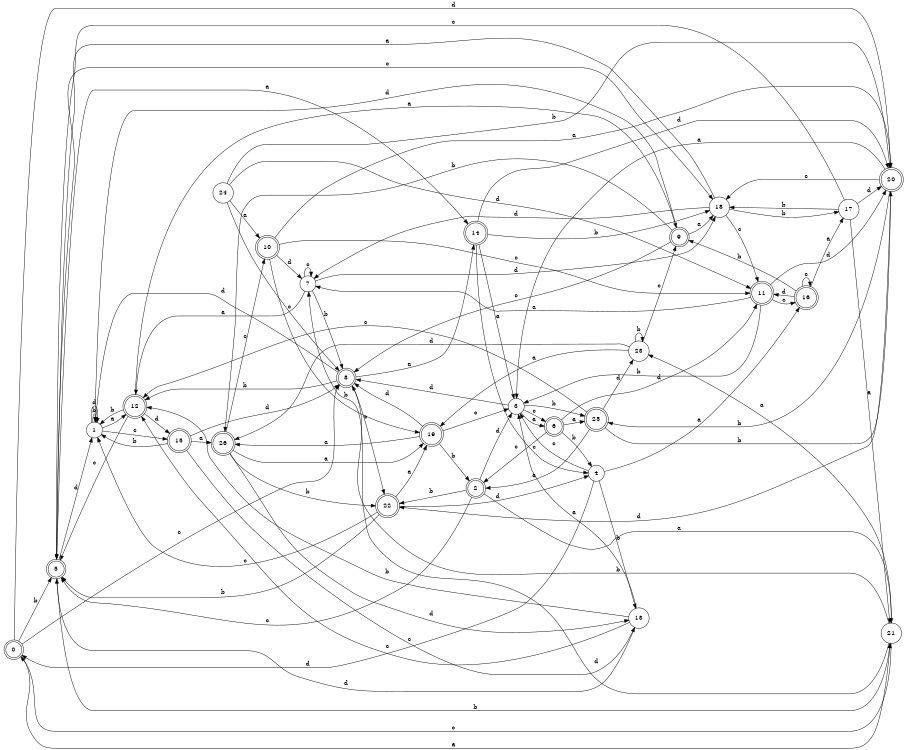 digraph n22_3 {
__start0 [label="" shape="none"];

rankdir=LR;
size="8,5";

s0 [style="rounded,filled", color="black", fillcolor="white" shape="doublecircle", label="0"];
s1 [style="filled", color="black", fillcolor="white" shape="circle", label="1"];
s2 [style="rounded,filled", color="black", fillcolor="white" shape="doublecircle", label="2"];
s3 [style="filled", color="black", fillcolor="white" shape="circle", label="3"];
s4 [style="filled", color="black", fillcolor="white" shape="circle", label="4"];
s5 [style="rounded,filled", color="black", fillcolor="white" shape="doublecircle", label="5"];
s6 [style="rounded,filled", color="black", fillcolor="white" shape="doublecircle", label="6"];
s7 [style="filled", color="black", fillcolor="white" shape="circle", label="7"];
s8 [style="rounded,filled", color="black", fillcolor="white" shape="doublecircle", label="8"];
s9 [style="rounded,filled", color="black", fillcolor="white" shape="doublecircle", label="9"];
s10 [style="rounded,filled", color="black", fillcolor="white" shape="doublecircle", label="10"];
s11 [style="rounded,filled", color="black", fillcolor="white" shape="doublecircle", label="11"];
s12 [style="rounded,filled", color="black", fillcolor="white" shape="doublecircle", label="12"];
s13 [style="filled", color="black", fillcolor="white" shape="circle", label="13"];
s14 [style="rounded,filled", color="black", fillcolor="white" shape="doublecircle", label="14"];
s15 [style="rounded,filled", color="black", fillcolor="white" shape="doublecircle", label="15"];
s16 [style="rounded,filled", color="black", fillcolor="white" shape="doublecircle", label="16"];
s17 [style="filled", color="black", fillcolor="white" shape="circle", label="17"];
s18 [style="filled", color="black", fillcolor="white" shape="circle", label="18"];
s19 [style="rounded,filled", color="black", fillcolor="white" shape="doublecircle", label="19"];
s20 [style="rounded,filled", color="black", fillcolor="white" shape="doublecircle", label="20"];
s21 [style="filled", color="black", fillcolor="white" shape="circle", label="21"];
s22 [style="rounded,filled", color="black", fillcolor="white" shape="doublecircle", label="22"];
s23 [style="filled", color="black", fillcolor="white" shape="circle", label="23"];
s24 [style="filled", color="black", fillcolor="white" shape="circle", label="24"];
s25 [style="rounded,filled", color="black", fillcolor="white" shape="doublecircle", label="25"];
s26 [style="rounded,filled", color="black", fillcolor="white" shape="doublecircle", label="26"];
s0 -> s21 [label="a"];
s0 -> s5 [label="b"];
s0 -> s8 [label="c"];
s0 -> s20 [label="d"];
s1 -> s12 [label="a"];
s1 -> s1 [label="b"];
s1 -> s15 [label="c"];
s1 -> s1 [label="d"];
s2 -> s21 [label="a"];
s2 -> s22 [label="b"];
s2 -> s5 [label="c"];
s2 -> s3 [label="d"];
s3 -> s6 [label="a"];
s3 -> s25 [label="b"];
s3 -> s6 [label="c"];
s3 -> s8 [label="d"];
s4 -> s16 [label="a"];
s4 -> s13 [label="b"];
s4 -> s3 [label="c"];
s4 -> s0 [label="d"];
s5 -> s14 [label="a"];
s5 -> s21 [label="b"];
s5 -> s18 [label="c"];
s5 -> s1 [label="d"];
s6 -> s25 [label="a"];
s6 -> s4 [label="b"];
s6 -> s2 [label="c"];
s6 -> s11 [label="d"];
s7 -> s12 [label="a"];
s7 -> s8 [label="b"];
s7 -> s7 [label="c"];
s7 -> s18 [label="d"];
s8 -> s14 [label="a"];
s8 -> s12 [label="b"];
s8 -> s22 [label="c"];
s8 -> s1 [label="d"];
s9 -> s18 [label="a"];
s9 -> s26 [label="b"];
s9 -> s8 [label="c"];
s9 -> s1 [label="d"];
s10 -> s20 [label="a"];
s10 -> s19 [label="b"];
s10 -> s11 [label="c"];
s10 -> s7 [label="d"];
s11 -> s7 [label="a"];
s11 -> s3 [label="b"];
s11 -> s16 [label="c"];
s11 -> s20 [label="d"];
s12 -> s9 [label="a"];
s12 -> s1 [label="b"];
s12 -> s5 [label="c"];
s12 -> s15 [label="d"];
s13 -> s3 [label="a"];
s13 -> s12 [label="b"];
s13 -> s12 [label="c"];
s13 -> s5 [label="d"];
s14 -> s3 [label="a"];
s14 -> s18 [label="b"];
s14 -> s4 [label="c"];
s14 -> s20 [label="d"];
s15 -> s26 [label="a"];
s15 -> s1 [label="b"];
s15 -> s13 [label="c"];
s15 -> s8 [label="d"];
s16 -> s17 [label="a"];
s16 -> s9 [label="b"];
s16 -> s16 [label="c"];
s16 -> s11 [label="d"];
s17 -> s21 [label="a"];
s17 -> s18 [label="b"];
s17 -> s5 [label="c"];
s17 -> s20 [label="d"];
s18 -> s5 [label="a"];
s18 -> s17 [label="b"];
s18 -> s11 [label="c"];
s18 -> s7 [label="d"];
s19 -> s26 [label="a"];
s19 -> s2 [label="b"];
s19 -> s3 [label="c"];
s19 -> s8 [label="d"];
s20 -> s3 [label="a"];
s20 -> s25 [label="b"];
s20 -> s18 [label="c"];
s20 -> s22 [label="d"];
s21 -> s23 [label="a"];
s21 -> s8 [label="b"];
s21 -> s0 [label="c"];
s21 -> s7 [label="d"];
s22 -> s19 [label="a"];
s22 -> s5 [label="b"];
s22 -> s1 [label="c"];
s22 -> s4 [label="d"];
s23 -> s19 [label="a"];
s23 -> s23 [label="b"];
s23 -> s9 [label="c"];
s23 -> s26 [label="d"];
s24 -> s10 [label="a"];
s24 -> s20 [label="b"];
s24 -> s8 [label="c"];
s24 -> s11 [label="d"];
s25 -> s2 [label="a"];
s25 -> s20 [label="b"];
s25 -> s12 [label="c"];
s25 -> s23 [label="d"];
s26 -> s19 [label="a"];
s26 -> s22 [label="b"];
s26 -> s10 [label="c"];
s26 -> s13 [label="d"];

}